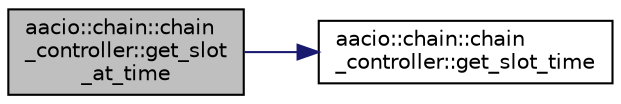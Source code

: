 digraph "aacio::chain::chain_controller::get_slot_at_time"
{
  edge [fontname="Helvetica",fontsize="10",labelfontname="Helvetica",labelfontsize="10"];
  node [fontname="Helvetica",fontsize="10",shape=record];
  rankdir="LR";
  Node20 [label="aacio::chain::chain\l_controller::get_slot\l_at_time",height=0.2,width=0.4,color="black", fillcolor="grey75", style="filled", fontcolor="black"];
  Node20 -> Node21 [color="midnightblue",fontsize="10",style="solid",fontname="Helvetica"];
  Node21 [label="aacio::chain::chain\l_controller::get_slot_time",height=0.2,width=0.4,color="black", fillcolor="white", style="filled",URL="$classaacio_1_1chain_1_1chain__controller.html#a16c358c4d8477b5c7f4cedbde3faa235"];
}
